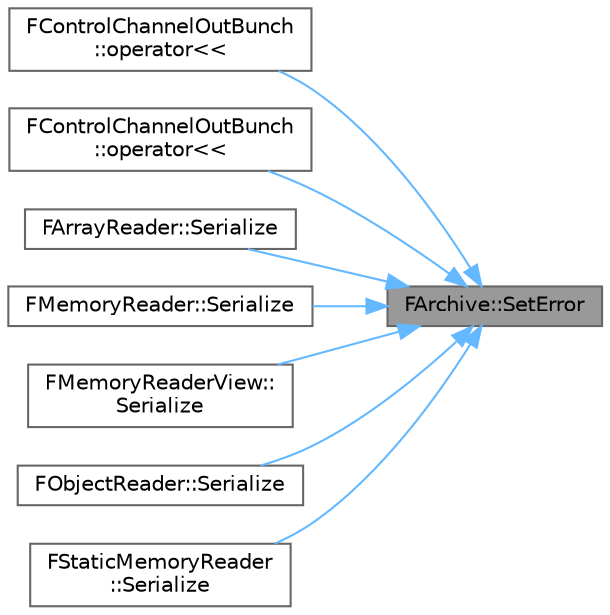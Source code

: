 digraph "FArchive::SetError"
{
 // INTERACTIVE_SVG=YES
 // LATEX_PDF_SIZE
  bgcolor="transparent";
  edge [fontname=Helvetica,fontsize=10,labelfontname=Helvetica,labelfontsize=10];
  node [fontname=Helvetica,fontsize=10,shape=box,height=0.2,width=0.4];
  rankdir="RL";
  Node1 [id="Node000001",label="FArchive::SetError",height=0.2,width=0.4,color="gray40", fillcolor="grey60", style="filled", fontcolor="black",tooltip="Sets ArIsError to true."];
  Node1 -> Node2 [id="edge1_Node000001_Node000002",dir="back",color="steelblue1",style="solid",tooltip=" "];
  Node2 [id="Node000002",label="FControlChannelOutBunch\l::operator\<\<",height=0.2,width=0.4,color="grey40", fillcolor="white", style="filled",URL="$dd/d46/structFControlChannelOutBunch.html#a63c0666dc5a5d927699a3de4464d63e4",tooltip="Serializes an FName value from or into this archive."];
  Node1 -> Node3 [id="edge2_Node000001_Node000003",dir="back",color="steelblue1",style="solid",tooltip=" "];
  Node3 [id="Node000003",label="FControlChannelOutBunch\l::operator\<\<",height=0.2,width=0.4,color="grey40", fillcolor="white", style="filled",URL="$dd/d46/structFControlChannelOutBunch.html#a35c88848d1c072946e33e2cfa73be818",tooltip="Serializes an UObject value from or into this archive."];
  Node1 -> Node4 [id="edge3_Node000001_Node000004",dir="back",color="steelblue1",style="solid",tooltip=" "];
  Node4 [id="Node000004",label="FArrayReader::Serialize",height=0.2,width=0.4,color="grey40", fillcolor="white", style="filled",URL="$da/d60/classFArrayReader.html#aca13ecb3f69fdbefadcf387137b52329",tooltip=" "];
  Node1 -> Node5 [id="edge4_Node000001_Node000005",dir="back",color="steelblue1",style="solid",tooltip=" "];
  Node5 [id="Node000005",label="FMemoryReader::Serialize",height=0.2,width=0.4,color="grey40", fillcolor="white", style="filled",URL="$d9/d52/classFMemoryReader.html#abccca3eb3f48700f9a285cf02d1c6d79",tooltip=" "];
  Node1 -> Node6 [id="edge5_Node000001_Node000006",dir="back",color="steelblue1",style="solid",tooltip=" "];
  Node6 [id="Node000006",label="FMemoryReaderView::\lSerialize",height=0.2,width=0.4,color="grey40", fillcolor="white", style="filled",URL="$df/d0b/classFMemoryReaderView.html#a8591f6437bdd7615187c59f2c35663c5",tooltip=" "];
  Node1 -> Node7 [id="edge6_Node000001_Node000007",dir="back",color="steelblue1",style="solid",tooltip=" "];
  Node7 [id="Node000007",label="FObjectReader::Serialize",height=0.2,width=0.4,color="grey40", fillcolor="white", style="filled",URL="$df/de4/classFObjectReader.html#ac475a75d1dcb1f6df03e74fcaaffaf95",tooltip=" "];
  Node1 -> Node8 [id="edge7_Node000001_Node000008",dir="back",color="steelblue1",style="solid",tooltip=" "];
  Node8 [id="Node000008",label="FStaticMemoryReader\l::Serialize",height=0.2,width=0.4,color="grey40", fillcolor="white", style="filled",URL="$d4/d09/classFStaticMemoryReader.html#aa52e29ed098f290186f8646d32efb7b7",tooltip=" "];
}
